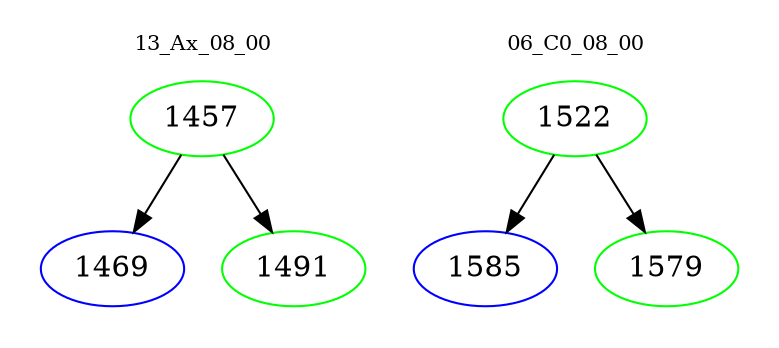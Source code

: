 digraph{
subgraph cluster_0 {
color = white
label = "13_Ax_08_00";
fontsize=10;
T0_1457 [label="1457", color="green"]
T0_1457 -> T0_1469 [color="black"]
T0_1469 [label="1469", color="blue"]
T0_1457 -> T0_1491 [color="black"]
T0_1491 [label="1491", color="green"]
}
subgraph cluster_1 {
color = white
label = "06_C0_08_00";
fontsize=10;
T1_1522 [label="1522", color="green"]
T1_1522 -> T1_1585 [color="black"]
T1_1585 [label="1585", color="blue"]
T1_1522 -> T1_1579 [color="black"]
T1_1579 [label="1579", color="green"]
}
}
